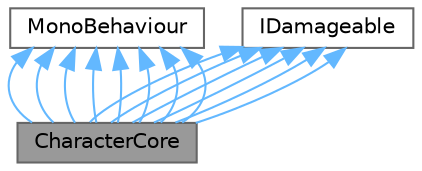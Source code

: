 digraph "CharacterCore"
{
 // LATEX_PDF_SIZE
  bgcolor="transparent";
  edge [fontname=Helvetica,fontsize=10,labelfontname=Helvetica,labelfontsize=10];
  node [fontname=Helvetica,fontsize=10,shape=box,height=0.2,width=0.4];
  Node1 [id="Node000001",label="CharacterCore",height=0.2,width=0.4,color="gray40", fillcolor="grey60", style="filled", fontcolor="black",tooltip=" "];
  Node2 -> Node1 [id="edge15_Node000001_Node000002",dir="back",color="steelblue1",style="solid",tooltip=" "];
  Node2 [id="Node000002",label="MonoBehaviour",height=0.2,width=0.4,color="gray40", fillcolor="white", style="filled",tooltip=" "];
  Node3 -> Node1 [id="edge16_Node000001_Node000003",dir="back",color="steelblue1",style="solid",tooltip=" "];
  Node3 [id="Node000003",label="IDamageable",height=0.2,width=0.4,color="gray40", fillcolor="white", style="filled",URL="$interface_i_damageable.html",tooltip=" "];
  Node2 -> Node1 [id="edge17_Node000001_Node000002",dir="back",color="steelblue1",style="solid",tooltip=" "];
  Node3 -> Node1 [id="edge18_Node000001_Node000003",dir="back",color="steelblue1",style="solid",tooltip=" "];
  Node2 -> Node1 [id="edge19_Node000001_Node000002",dir="back",color="steelblue1",style="solid",tooltip=" "];
  Node3 -> Node1 [id="edge20_Node000001_Node000003",dir="back",color="steelblue1",style="solid",tooltip=" "];
  Node2 -> Node1 [id="edge21_Node000001_Node000002",dir="back",color="steelblue1",style="solid",tooltip=" "];
  Node3 -> Node1 [id="edge22_Node000001_Node000003",dir="back",color="steelblue1",style="solid",tooltip=" "];
  Node2 -> Node1 [id="edge23_Node000001_Node000002",dir="back",color="steelblue1",style="solid",tooltip=" "];
  Node3 -> Node1 [id="edge24_Node000001_Node000003",dir="back",color="steelblue1",style="solid",tooltip=" "];
  Node2 -> Node1 [id="edge25_Node000001_Node000002",dir="back",color="steelblue1",style="solid",tooltip=" "];
  Node3 -> Node1 [id="edge26_Node000001_Node000003",dir="back",color="steelblue1",style="solid",tooltip=" "];
  Node2 -> Node1 [id="edge27_Node000001_Node000002",dir="back",color="steelblue1",style="solid",tooltip=" "];
  Node2 -> Node1 [id="edge28_Node000001_Node000002",dir="back",color="steelblue1",style="solid",tooltip=" "];
}
